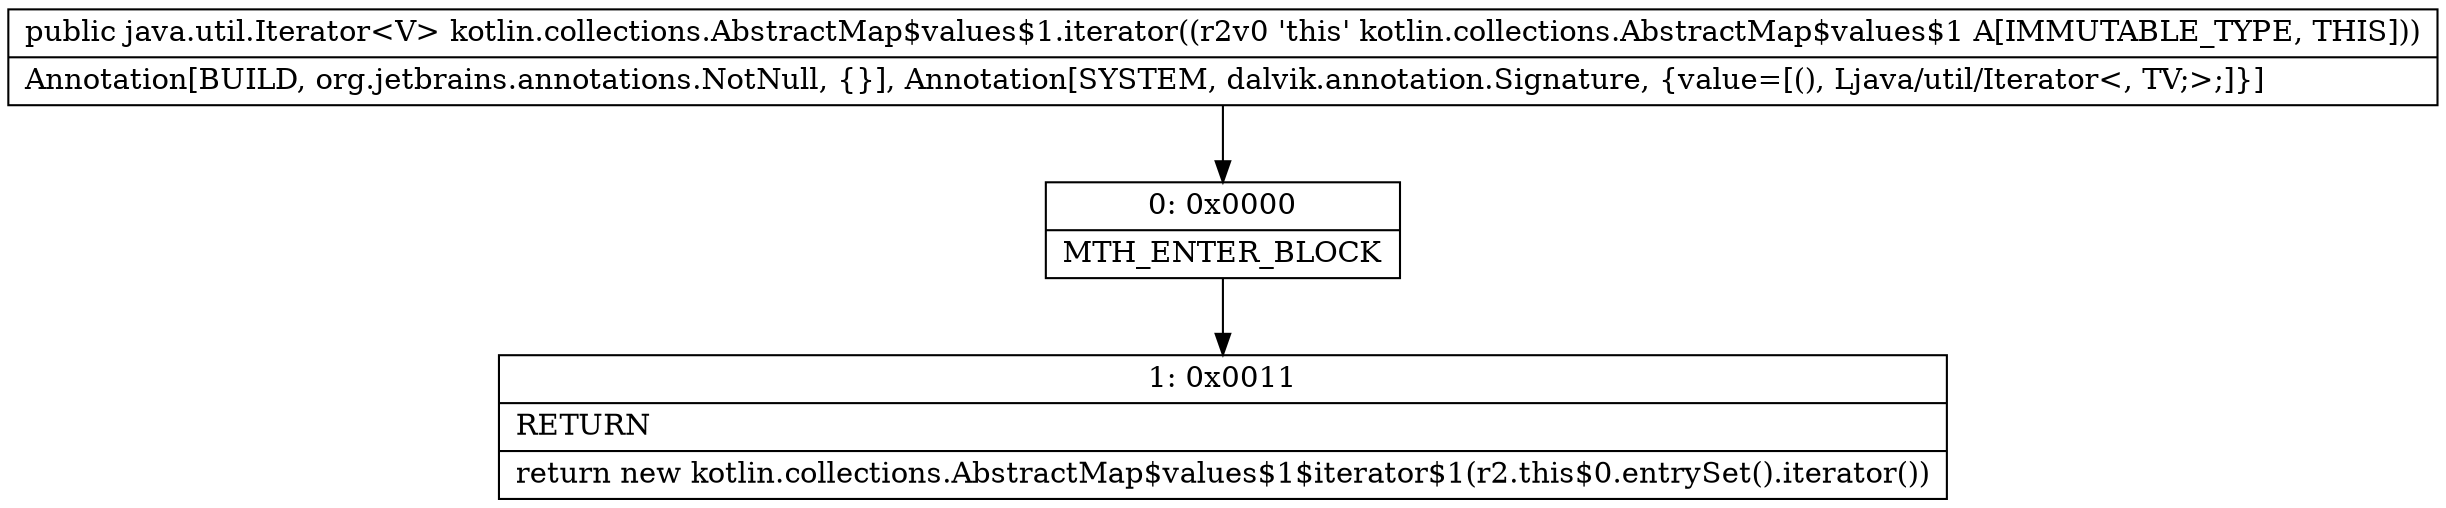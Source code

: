 digraph "CFG forkotlin.collections.AbstractMap$values$1.iterator()Ljava\/util\/Iterator;" {
Node_0 [shape=record,label="{0\:\ 0x0000|MTH_ENTER_BLOCK\l}"];
Node_1 [shape=record,label="{1\:\ 0x0011|RETURN\l|return new kotlin.collections.AbstractMap$values$1$iterator$1(r2.this$0.entrySet().iterator())\l}"];
MethodNode[shape=record,label="{public java.util.Iterator\<V\> kotlin.collections.AbstractMap$values$1.iterator((r2v0 'this' kotlin.collections.AbstractMap$values$1 A[IMMUTABLE_TYPE, THIS]))  | Annotation[BUILD, org.jetbrains.annotations.NotNull, \{\}], Annotation[SYSTEM, dalvik.annotation.Signature, \{value=[(), Ljava\/util\/Iterator\<, TV;\>;]\}]\l}"];
MethodNode -> Node_0;
Node_0 -> Node_1;
}

